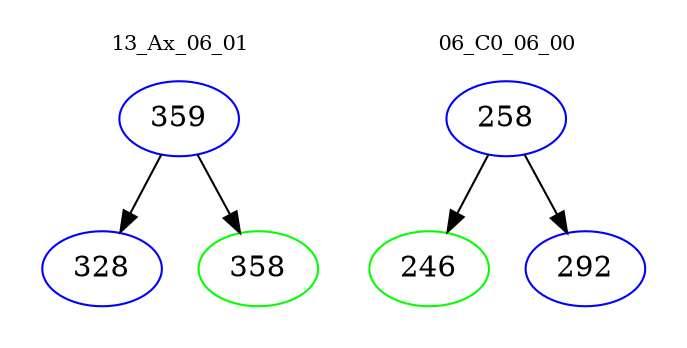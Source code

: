 digraph{
subgraph cluster_0 {
color = white
label = "13_Ax_06_01";
fontsize=10;
T0_359 [label="359", color="blue"]
T0_359 -> T0_328 [color="black"]
T0_328 [label="328", color="blue"]
T0_359 -> T0_358 [color="black"]
T0_358 [label="358", color="green"]
}
subgraph cluster_1 {
color = white
label = "06_C0_06_00";
fontsize=10;
T1_258 [label="258", color="blue"]
T1_258 -> T1_246 [color="black"]
T1_246 [label="246", color="green"]
T1_258 -> T1_292 [color="black"]
T1_292 [label="292", color="blue"]
}
}
